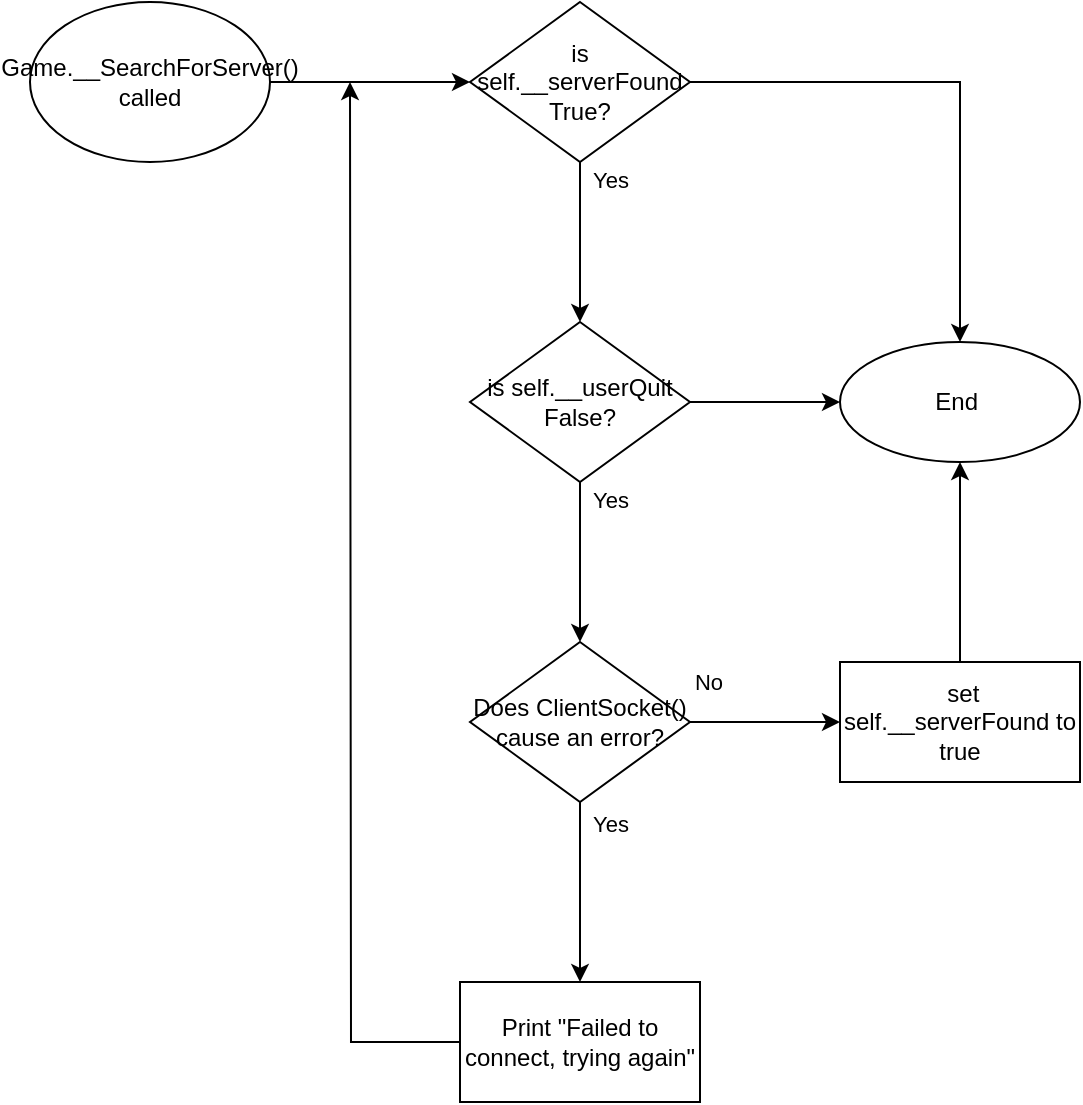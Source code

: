 <mxfile version="15.8.7" type="device"><diagram id="C5RBs43oDa-KdzZeNtuy" name="Page-1"><mxGraphModel dx="920" dy="646" grid="1" gridSize="10" guides="1" tooltips="1" connect="1" arrows="1" fold="1" page="1" pageScale="1" pageWidth="827" pageHeight="1169" math="0" shadow="0"><root><mxCell id="WIyWlLk6GJQsqaUBKTNV-0"/><mxCell id="WIyWlLk6GJQsqaUBKTNV-1" parent="WIyWlLk6GJQsqaUBKTNV-0"/><mxCell id="OJiFC0zKLFhUNQ5jfG8q-4" value="" style="edgeStyle=orthogonalEdgeStyle;rounded=0;orthogonalLoop=1;jettySize=auto;html=1;" edge="1" parent="WIyWlLk6GJQsqaUBKTNV-1" source="OJiFC0zKLFhUNQ5jfG8q-0" target="OJiFC0zKLFhUNQ5jfG8q-3"><mxGeometry relative="1" as="geometry"/></mxCell><mxCell id="OJiFC0zKLFhUNQ5jfG8q-0" value="Game.__SearchForServer() called" style="ellipse;whiteSpace=wrap;html=1;" vertex="1" parent="WIyWlLk6GJQsqaUBKTNV-1"><mxGeometry x="80" y="80" width="120" height="80" as="geometry"/></mxCell><mxCell id="OJiFC0zKLFhUNQ5jfG8q-6" value="Yes" style="edgeStyle=orthogonalEdgeStyle;rounded=0;orthogonalLoop=1;jettySize=auto;html=1;" edge="1" parent="WIyWlLk6GJQsqaUBKTNV-1" source="OJiFC0zKLFhUNQ5jfG8q-3" target="OJiFC0zKLFhUNQ5jfG8q-5"><mxGeometry x="-0.749" y="15" relative="1" as="geometry"><Array as="points"><mxPoint x="355" y="170"/><mxPoint x="355" y="170"/></Array><mxPoint y="-1" as="offset"/></mxGeometry></mxCell><mxCell id="OJiFC0zKLFhUNQ5jfG8q-16" style="edgeStyle=orthogonalEdgeStyle;rounded=0;orthogonalLoop=1;jettySize=auto;html=1;" edge="1" parent="WIyWlLk6GJQsqaUBKTNV-1" source="OJiFC0zKLFhUNQ5jfG8q-3" target="OJiFC0zKLFhUNQ5jfG8q-14"><mxGeometry relative="1" as="geometry"/></mxCell><mxCell id="OJiFC0zKLFhUNQ5jfG8q-3" value="is self.__serverFound True?" style="rhombus;whiteSpace=wrap;html=1;" vertex="1" parent="WIyWlLk6GJQsqaUBKTNV-1"><mxGeometry x="300" y="80" width="110" height="80" as="geometry"/></mxCell><mxCell id="OJiFC0zKLFhUNQ5jfG8q-8" value="Yes" style="edgeStyle=orthogonalEdgeStyle;rounded=0;orthogonalLoop=1;jettySize=auto;html=1;" edge="1" parent="WIyWlLk6GJQsqaUBKTNV-1" source="OJiFC0zKLFhUNQ5jfG8q-5" target="OJiFC0zKLFhUNQ5jfG8q-7"><mxGeometry x="-0.749" y="15" relative="1" as="geometry"><Array as="points"><mxPoint x="355" y="330"/><mxPoint x="355" y="330"/></Array><mxPoint y="-1" as="offset"/></mxGeometry></mxCell><mxCell id="OJiFC0zKLFhUNQ5jfG8q-15" value="" style="edgeStyle=orthogonalEdgeStyle;rounded=0;orthogonalLoop=1;jettySize=auto;html=1;" edge="1" parent="WIyWlLk6GJQsqaUBKTNV-1" source="OJiFC0zKLFhUNQ5jfG8q-5" target="OJiFC0zKLFhUNQ5jfG8q-14"><mxGeometry relative="1" as="geometry"/></mxCell><mxCell id="OJiFC0zKLFhUNQ5jfG8q-5" value="is self.__userQuit False?" style="rhombus;whiteSpace=wrap;html=1;" vertex="1" parent="WIyWlLk6GJQsqaUBKTNV-1"><mxGeometry x="300" y="240" width="110" height="80" as="geometry"/></mxCell><mxCell id="OJiFC0zKLFhUNQ5jfG8q-10" value="No" style="edgeStyle=orthogonalEdgeStyle;rounded=0;orthogonalLoop=1;jettySize=auto;html=1;" edge="1" parent="WIyWlLk6GJQsqaUBKTNV-1" source="OJiFC0zKLFhUNQ5jfG8q-7" target="OJiFC0zKLFhUNQ5jfG8q-9"><mxGeometry x="-0.733" y="20" relative="1" as="geometry"><mxPoint x="-1" as="offset"/></mxGeometry></mxCell><mxCell id="OJiFC0zKLFhUNQ5jfG8q-12" value="Yes" style="edgeStyle=orthogonalEdgeStyle;rounded=0;orthogonalLoop=1;jettySize=auto;html=1;" edge="1" parent="WIyWlLk6GJQsqaUBKTNV-1" source="OJiFC0zKLFhUNQ5jfG8q-7" target="OJiFC0zKLFhUNQ5jfG8q-11"><mxGeometry x="-0.778" y="15" relative="1" as="geometry"><mxPoint y="1" as="offset"/></mxGeometry></mxCell><mxCell id="OJiFC0zKLFhUNQ5jfG8q-7" value="Does ClientSocket() cause an error?" style="rhombus;whiteSpace=wrap;html=1;" vertex="1" parent="WIyWlLk6GJQsqaUBKTNV-1"><mxGeometry x="300" y="400" width="110" height="80" as="geometry"/></mxCell><mxCell id="OJiFC0zKLFhUNQ5jfG8q-17" style="edgeStyle=orthogonalEdgeStyle;rounded=0;orthogonalLoop=1;jettySize=auto;html=1;entryX=0.5;entryY=1;entryDx=0;entryDy=0;" edge="1" parent="WIyWlLk6GJQsqaUBKTNV-1" source="OJiFC0zKLFhUNQ5jfG8q-9" target="OJiFC0zKLFhUNQ5jfG8q-14"><mxGeometry relative="1" as="geometry"/></mxCell><mxCell id="OJiFC0zKLFhUNQ5jfG8q-9" value="&amp;nbsp;set self.__serverFound to true" style="whiteSpace=wrap;html=1;" vertex="1" parent="WIyWlLk6GJQsqaUBKTNV-1"><mxGeometry x="485" y="410" width="120" height="60" as="geometry"/></mxCell><mxCell id="OJiFC0zKLFhUNQ5jfG8q-13" style="edgeStyle=orthogonalEdgeStyle;rounded=0;orthogonalLoop=1;jettySize=auto;html=1;" edge="1" parent="WIyWlLk6GJQsqaUBKTNV-1" source="OJiFC0zKLFhUNQ5jfG8q-11"><mxGeometry relative="1" as="geometry"><mxPoint x="240" y="120" as="targetPoint"/></mxGeometry></mxCell><mxCell id="OJiFC0zKLFhUNQ5jfG8q-11" value="Print &quot;Failed to connect, trying again&quot;" style="whiteSpace=wrap;html=1;" vertex="1" parent="WIyWlLk6GJQsqaUBKTNV-1"><mxGeometry x="295" y="570" width="120" height="60" as="geometry"/></mxCell><mxCell id="OJiFC0zKLFhUNQ5jfG8q-14" value="End&amp;nbsp;" style="ellipse;whiteSpace=wrap;html=1;" vertex="1" parent="WIyWlLk6GJQsqaUBKTNV-1"><mxGeometry x="485" y="250" width="120" height="60" as="geometry"/></mxCell></root></mxGraphModel></diagram></mxfile>